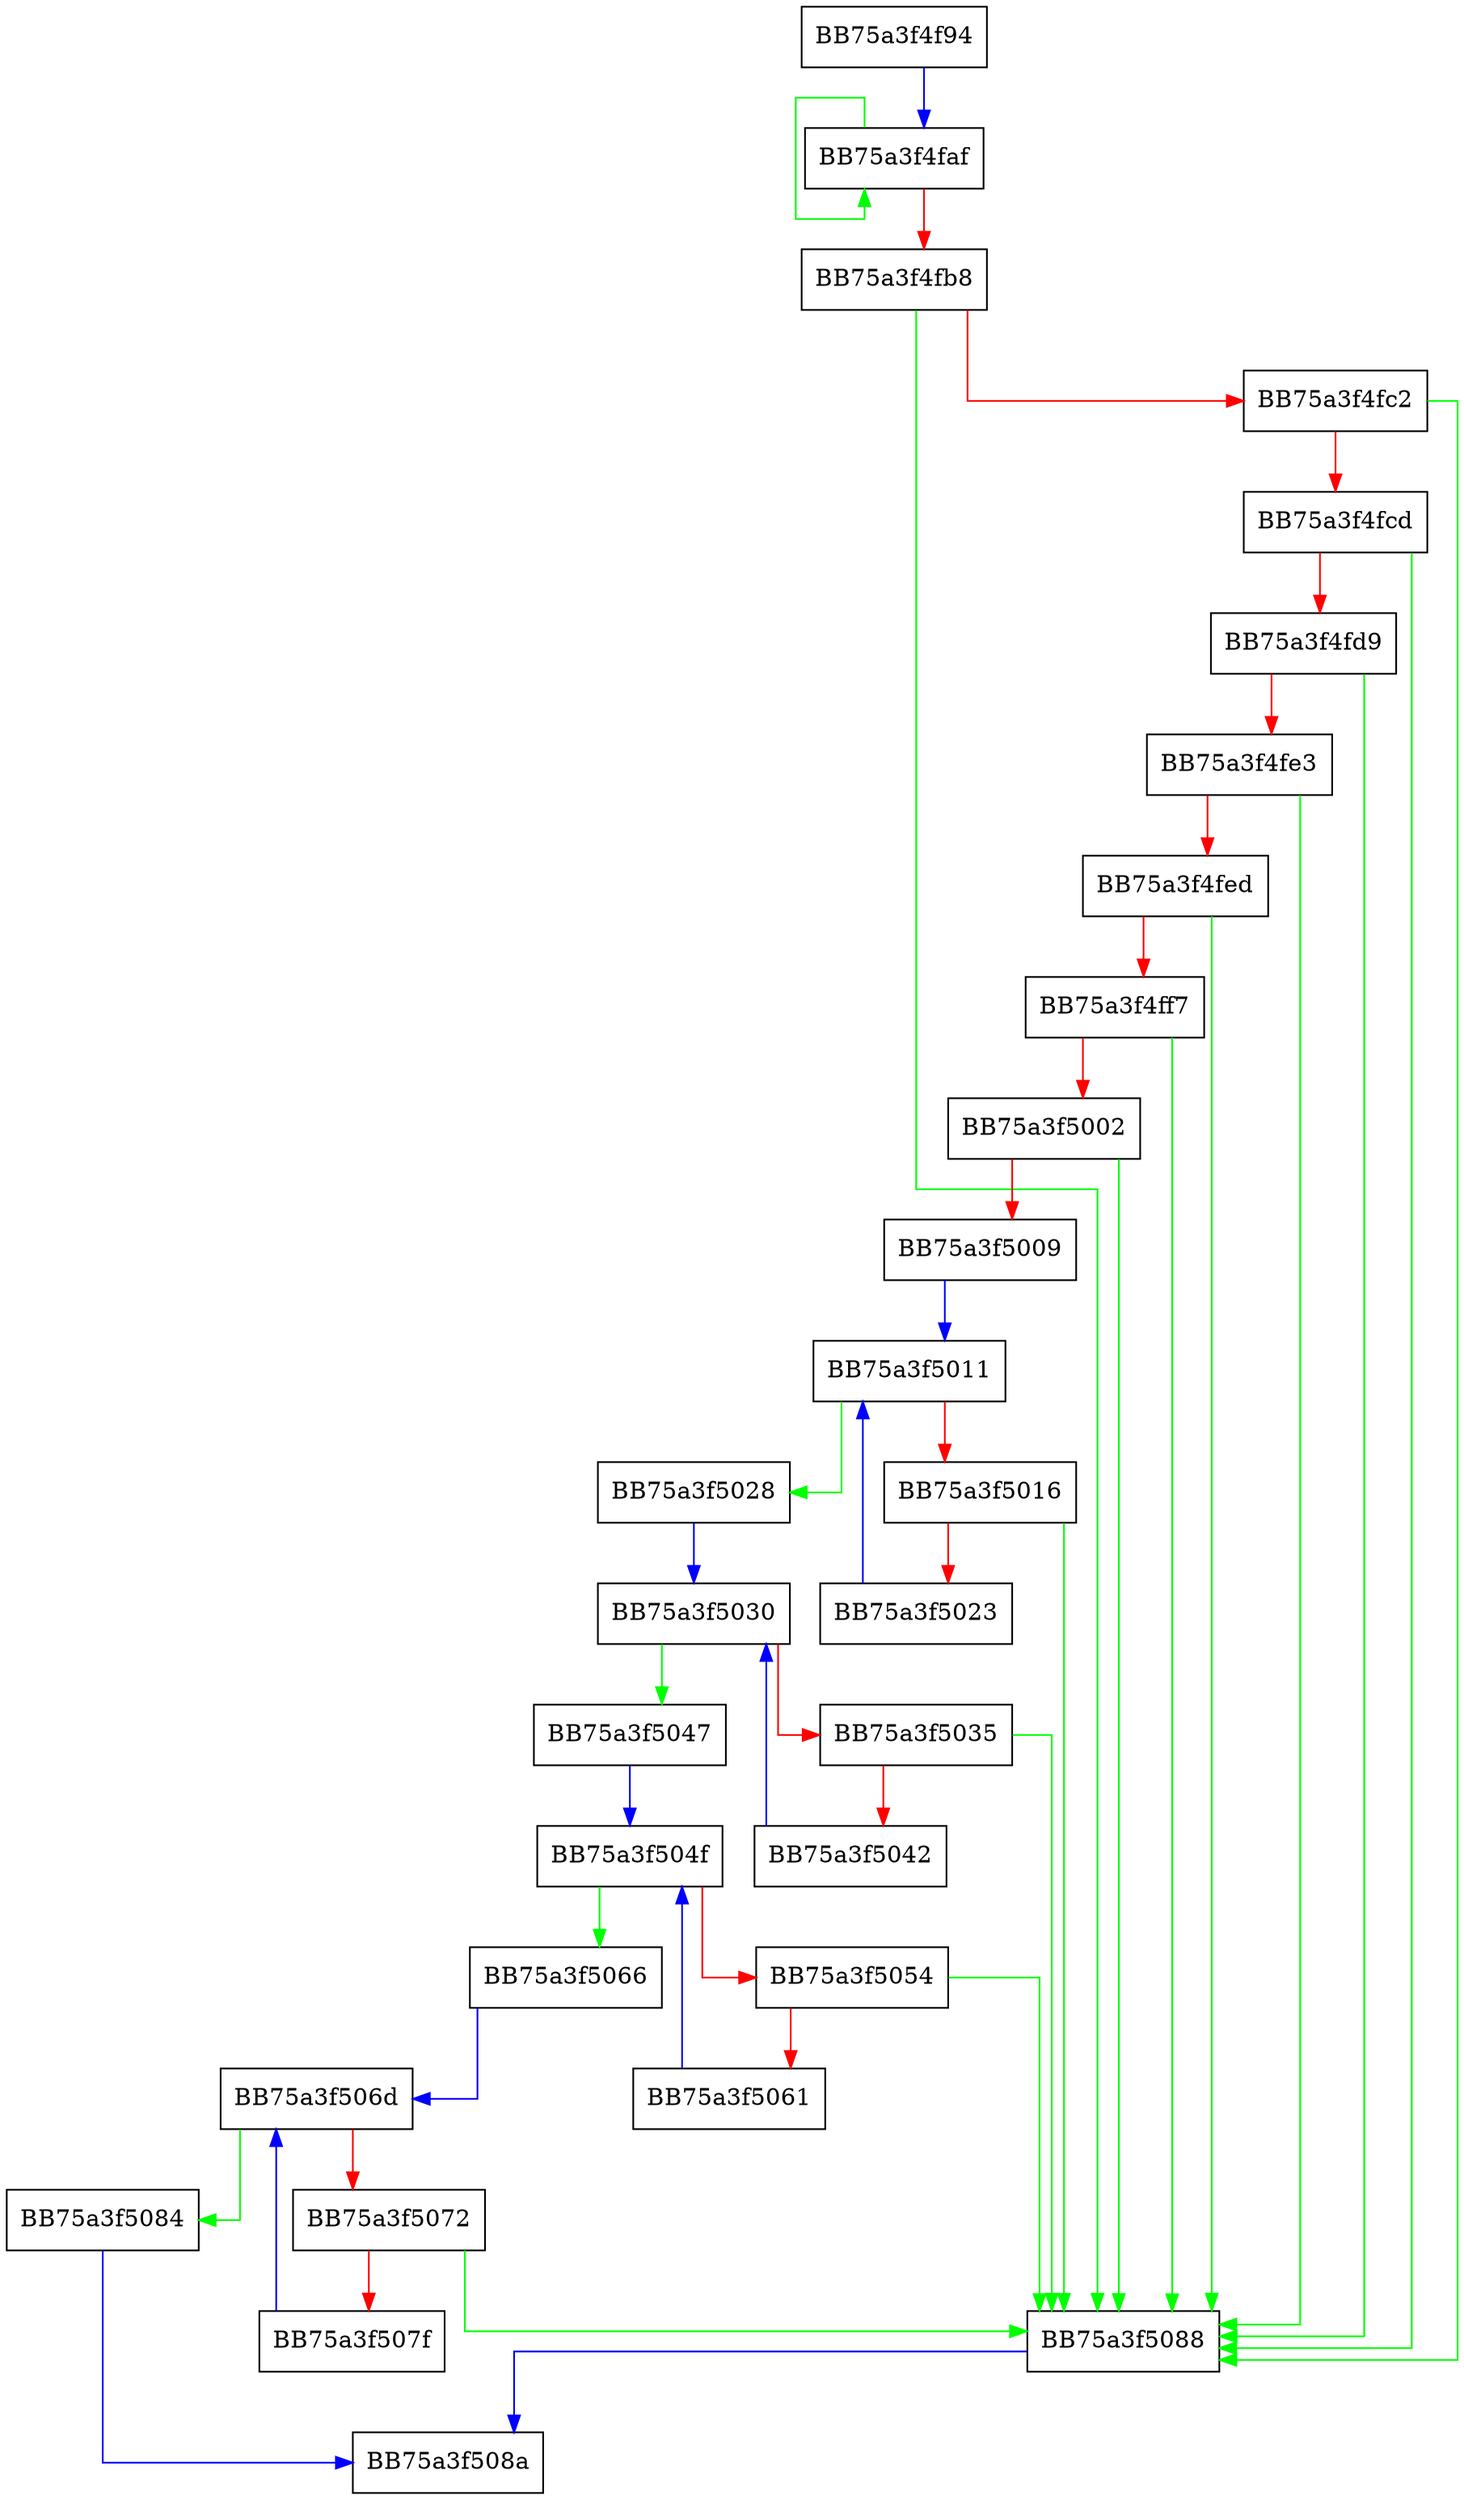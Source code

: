 digraph IsClsidExt {
  node [shape="box"];
  graph [splines=ortho];
  BB75a3f4f94 -> BB75a3f4faf [color="blue"];
  BB75a3f4faf -> BB75a3f4faf [color="green"];
  BB75a3f4faf -> BB75a3f4fb8 [color="red"];
  BB75a3f4fb8 -> BB75a3f5088 [color="green"];
  BB75a3f4fb8 -> BB75a3f4fc2 [color="red"];
  BB75a3f4fc2 -> BB75a3f5088 [color="green"];
  BB75a3f4fc2 -> BB75a3f4fcd [color="red"];
  BB75a3f4fcd -> BB75a3f5088 [color="green"];
  BB75a3f4fcd -> BB75a3f4fd9 [color="red"];
  BB75a3f4fd9 -> BB75a3f5088 [color="green"];
  BB75a3f4fd9 -> BB75a3f4fe3 [color="red"];
  BB75a3f4fe3 -> BB75a3f5088 [color="green"];
  BB75a3f4fe3 -> BB75a3f4fed [color="red"];
  BB75a3f4fed -> BB75a3f5088 [color="green"];
  BB75a3f4fed -> BB75a3f4ff7 [color="red"];
  BB75a3f4ff7 -> BB75a3f5088 [color="green"];
  BB75a3f4ff7 -> BB75a3f5002 [color="red"];
  BB75a3f5002 -> BB75a3f5088 [color="green"];
  BB75a3f5002 -> BB75a3f5009 [color="red"];
  BB75a3f5009 -> BB75a3f5011 [color="blue"];
  BB75a3f5011 -> BB75a3f5028 [color="green"];
  BB75a3f5011 -> BB75a3f5016 [color="red"];
  BB75a3f5016 -> BB75a3f5088 [color="green"];
  BB75a3f5016 -> BB75a3f5023 [color="red"];
  BB75a3f5023 -> BB75a3f5011 [color="blue"];
  BB75a3f5028 -> BB75a3f5030 [color="blue"];
  BB75a3f5030 -> BB75a3f5047 [color="green"];
  BB75a3f5030 -> BB75a3f5035 [color="red"];
  BB75a3f5035 -> BB75a3f5088 [color="green"];
  BB75a3f5035 -> BB75a3f5042 [color="red"];
  BB75a3f5042 -> BB75a3f5030 [color="blue"];
  BB75a3f5047 -> BB75a3f504f [color="blue"];
  BB75a3f504f -> BB75a3f5066 [color="green"];
  BB75a3f504f -> BB75a3f5054 [color="red"];
  BB75a3f5054 -> BB75a3f5088 [color="green"];
  BB75a3f5054 -> BB75a3f5061 [color="red"];
  BB75a3f5061 -> BB75a3f504f [color="blue"];
  BB75a3f5066 -> BB75a3f506d [color="blue"];
  BB75a3f506d -> BB75a3f5084 [color="green"];
  BB75a3f506d -> BB75a3f5072 [color="red"];
  BB75a3f5072 -> BB75a3f5088 [color="green"];
  BB75a3f5072 -> BB75a3f507f [color="red"];
  BB75a3f507f -> BB75a3f506d [color="blue"];
  BB75a3f5084 -> BB75a3f508a [color="blue"];
  BB75a3f5088 -> BB75a3f508a [color="blue"];
}